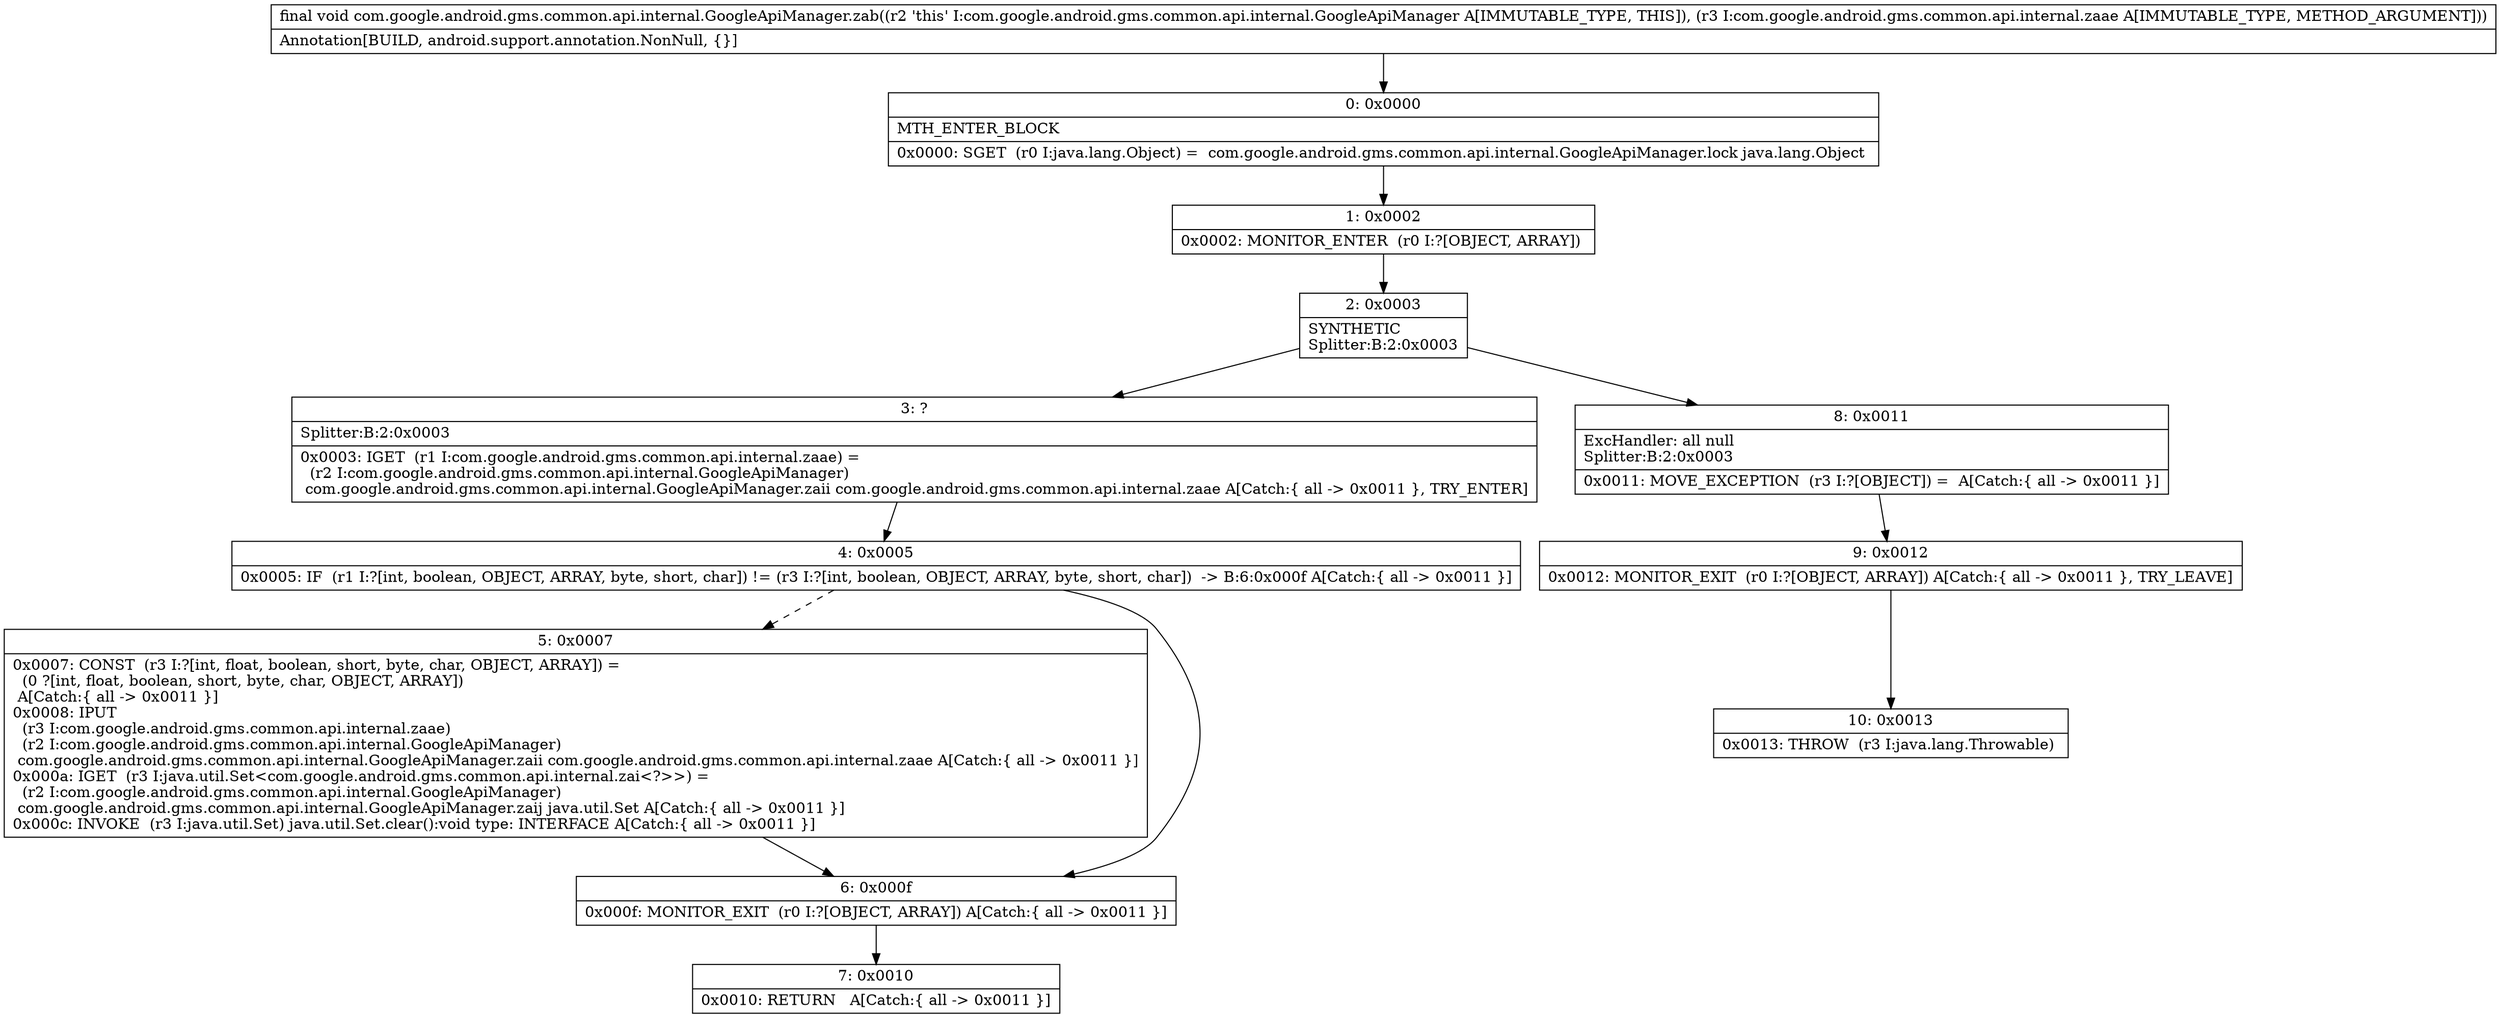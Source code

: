 digraph "CFG forcom.google.android.gms.common.api.internal.GoogleApiManager.zab(Lcom\/google\/android\/gms\/common\/api\/internal\/zaae;)V" {
Node_0 [shape=record,label="{0\:\ 0x0000|MTH_ENTER_BLOCK\l|0x0000: SGET  (r0 I:java.lang.Object) =  com.google.android.gms.common.api.internal.GoogleApiManager.lock java.lang.Object \l}"];
Node_1 [shape=record,label="{1\:\ 0x0002|0x0002: MONITOR_ENTER  (r0 I:?[OBJECT, ARRAY]) \l}"];
Node_2 [shape=record,label="{2\:\ 0x0003|SYNTHETIC\lSplitter:B:2:0x0003\l}"];
Node_3 [shape=record,label="{3\:\ ?|Splitter:B:2:0x0003\l|0x0003: IGET  (r1 I:com.google.android.gms.common.api.internal.zaae) = \l  (r2 I:com.google.android.gms.common.api.internal.GoogleApiManager)\l com.google.android.gms.common.api.internal.GoogleApiManager.zaii com.google.android.gms.common.api.internal.zaae A[Catch:\{ all \-\> 0x0011 \}, TRY_ENTER]\l}"];
Node_4 [shape=record,label="{4\:\ 0x0005|0x0005: IF  (r1 I:?[int, boolean, OBJECT, ARRAY, byte, short, char]) != (r3 I:?[int, boolean, OBJECT, ARRAY, byte, short, char])  \-\> B:6:0x000f A[Catch:\{ all \-\> 0x0011 \}]\l}"];
Node_5 [shape=record,label="{5\:\ 0x0007|0x0007: CONST  (r3 I:?[int, float, boolean, short, byte, char, OBJECT, ARRAY]) = \l  (0 ?[int, float, boolean, short, byte, char, OBJECT, ARRAY])\l A[Catch:\{ all \-\> 0x0011 \}]\l0x0008: IPUT  \l  (r3 I:com.google.android.gms.common.api.internal.zaae)\l  (r2 I:com.google.android.gms.common.api.internal.GoogleApiManager)\l com.google.android.gms.common.api.internal.GoogleApiManager.zaii com.google.android.gms.common.api.internal.zaae A[Catch:\{ all \-\> 0x0011 \}]\l0x000a: IGET  (r3 I:java.util.Set\<com.google.android.gms.common.api.internal.zai\<?\>\>) = \l  (r2 I:com.google.android.gms.common.api.internal.GoogleApiManager)\l com.google.android.gms.common.api.internal.GoogleApiManager.zaij java.util.Set A[Catch:\{ all \-\> 0x0011 \}]\l0x000c: INVOKE  (r3 I:java.util.Set) java.util.Set.clear():void type: INTERFACE A[Catch:\{ all \-\> 0x0011 \}]\l}"];
Node_6 [shape=record,label="{6\:\ 0x000f|0x000f: MONITOR_EXIT  (r0 I:?[OBJECT, ARRAY]) A[Catch:\{ all \-\> 0x0011 \}]\l}"];
Node_7 [shape=record,label="{7\:\ 0x0010|0x0010: RETURN   A[Catch:\{ all \-\> 0x0011 \}]\l}"];
Node_8 [shape=record,label="{8\:\ 0x0011|ExcHandler: all null\lSplitter:B:2:0x0003\l|0x0011: MOVE_EXCEPTION  (r3 I:?[OBJECT]) =  A[Catch:\{ all \-\> 0x0011 \}]\l}"];
Node_9 [shape=record,label="{9\:\ 0x0012|0x0012: MONITOR_EXIT  (r0 I:?[OBJECT, ARRAY]) A[Catch:\{ all \-\> 0x0011 \}, TRY_LEAVE]\l}"];
Node_10 [shape=record,label="{10\:\ 0x0013|0x0013: THROW  (r3 I:java.lang.Throwable) \l}"];
MethodNode[shape=record,label="{final void com.google.android.gms.common.api.internal.GoogleApiManager.zab((r2 'this' I:com.google.android.gms.common.api.internal.GoogleApiManager A[IMMUTABLE_TYPE, THIS]), (r3 I:com.google.android.gms.common.api.internal.zaae A[IMMUTABLE_TYPE, METHOD_ARGUMENT]))  | Annotation[BUILD, android.support.annotation.NonNull, \{\}]\l}"];
MethodNode -> Node_0;
Node_0 -> Node_1;
Node_1 -> Node_2;
Node_2 -> Node_3;
Node_2 -> Node_8;
Node_3 -> Node_4;
Node_4 -> Node_5[style=dashed];
Node_4 -> Node_6;
Node_5 -> Node_6;
Node_6 -> Node_7;
Node_8 -> Node_9;
Node_9 -> Node_10;
}


